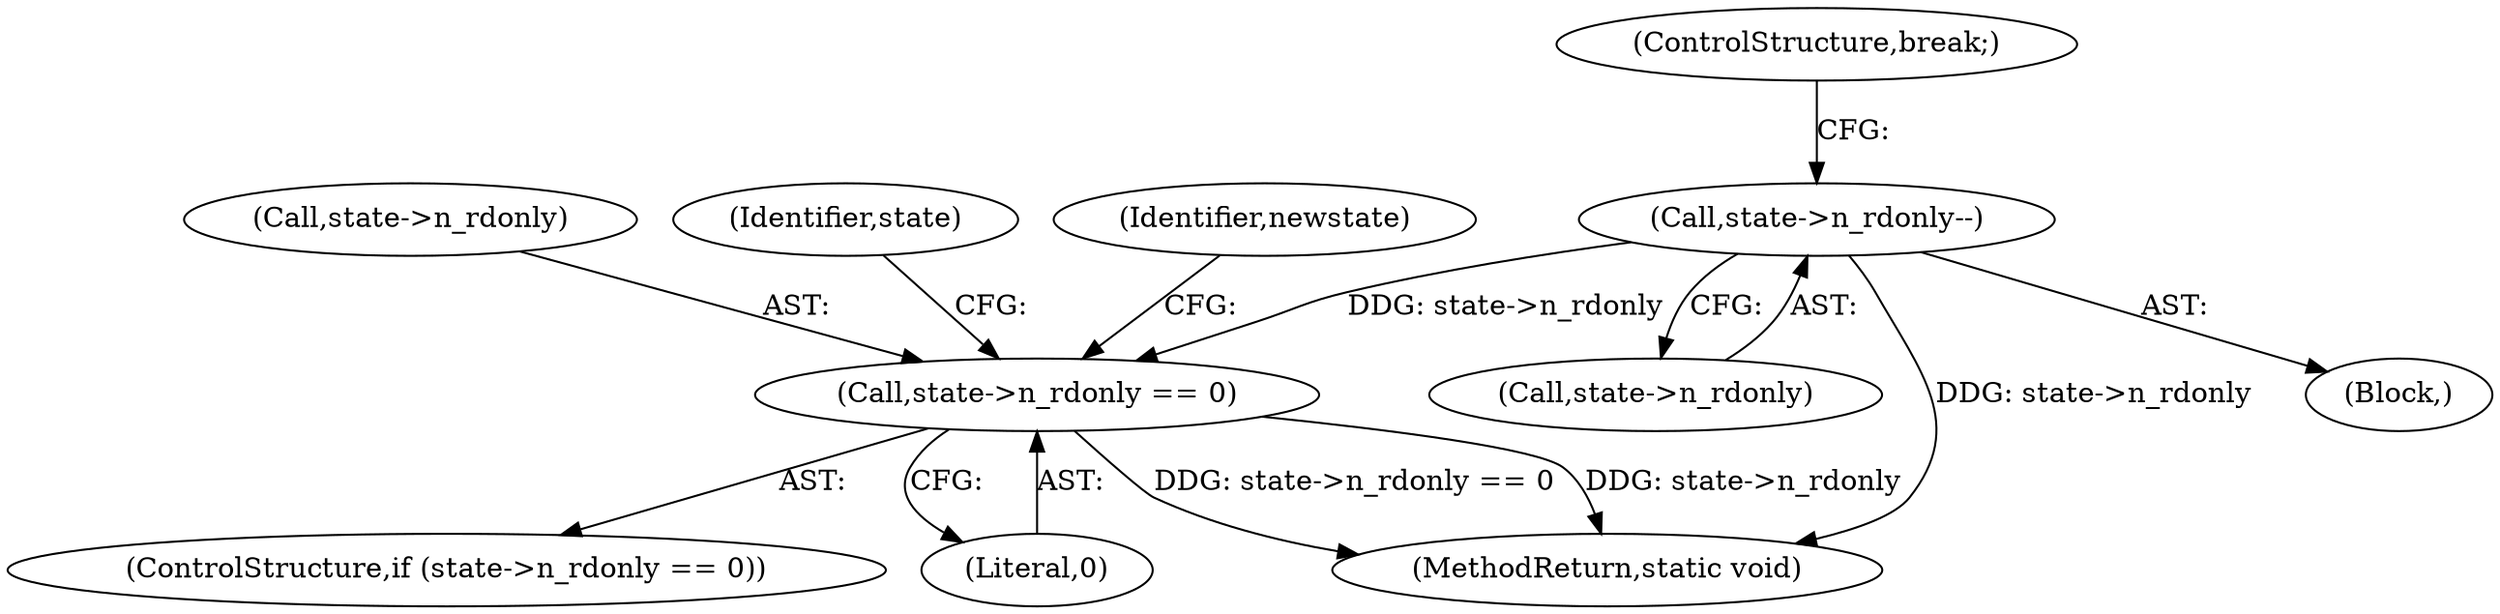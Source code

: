 digraph "0_linux_dc0b027dfadfcb8a5504f7d8052754bf8d501ab9_26@pointer" {
"1000136" [label="(Call,state->n_rdonly--)"];
"1000165" [label="(Call,state->n_rdonly == 0)"];
"1000247" [label="(MethodReturn,static void)"];
"1000134" [label="(Block,)"];
"1000166" [label="(Call,state->n_rdonly)"];
"1000193" [label="(Identifier,state)"];
"1000140" [label="(ControlStructure,break;)"];
"1000164" [label="(ControlStructure,if (state->n_rdonly == 0))"];
"1000169" [label="(Literal,0)"];
"1000172" [label="(Identifier,newstate)"];
"1000165" [label="(Call,state->n_rdonly == 0)"];
"1000136" [label="(Call,state->n_rdonly--)"];
"1000137" [label="(Call,state->n_rdonly)"];
"1000136" -> "1000134"  [label="AST: "];
"1000136" -> "1000137"  [label="CFG: "];
"1000137" -> "1000136"  [label="AST: "];
"1000140" -> "1000136"  [label="CFG: "];
"1000136" -> "1000247"  [label="DDG: state->n_rdonly"];
"1000136" -> "1000165"  [label="DDG: state->n_rdonly"];
"1000165" -> "1000164"  [label="AST: "];
"1000165" -> "1000169"  [label="CFG: "];
"1000166" -> "1000165"  [label="AST: "];
"1000169" -> "1000165"  [label="AST: "];
"1000172" -> "1000165"  [label="CFG: "];
"1000193" -> "1000165"  [label="CFG: "];
"1000165" -> "1000247"  [label="DDG: state->n_rdonly"];
"1000165" -> "1000247"  [label="DDG: state->n_rdonly == 0"];
}
